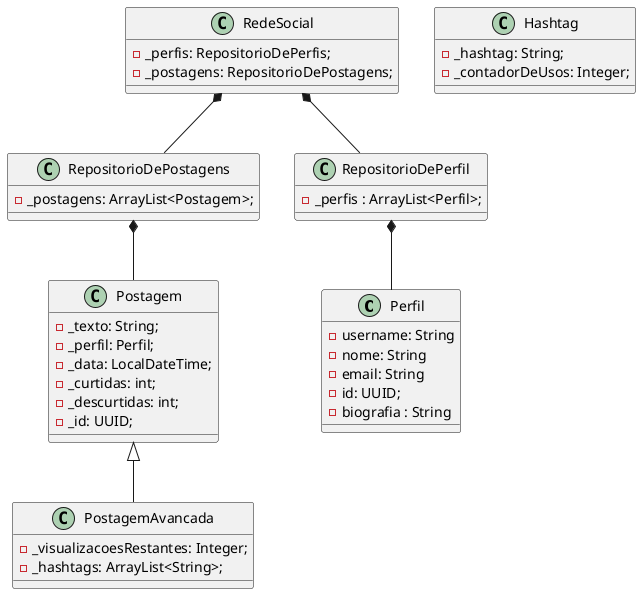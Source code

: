 @startuml Rubi
class Perfil {
    -username: String
    -nome: String
    -email: String
    -id: UUID;
    -biografia : String
}

class Postagem {
    -_texto: String;
    -_perfil: Perfil;   
    -_data: LocalDateTime;
    -_curtidas: int;
    -_descurtidas: int;
    -_id: UUID;
}

class PostagemAvancada {
    -_visualizacoesRestantes: Integer;
    -_hashtags: ArrayList<String>;
}

class RepositorioDePostagens {
    -_postagens: ArrayList<Postagem>;
}

class RepositorioDePerfil {
    -_perfis : ArrayList<Perfil>;
}

class RedeSocial {
    -_perfis: RepositorioDePerfis;
    -_postagens: RepositorioDePostagens;
}

class Hashtag {
    -_hashtag: String;
    -_contadorDeUsos: Integer;
}

RedeSocial *-- RepositorioDePostagens
RedeSocial *-- RepositorioDePerfil
RepositorioDePostagens *-- Postagem
RepositorioDePerfil *-- Perfil
Postagem <|-- PostagemAvancada
@enduml